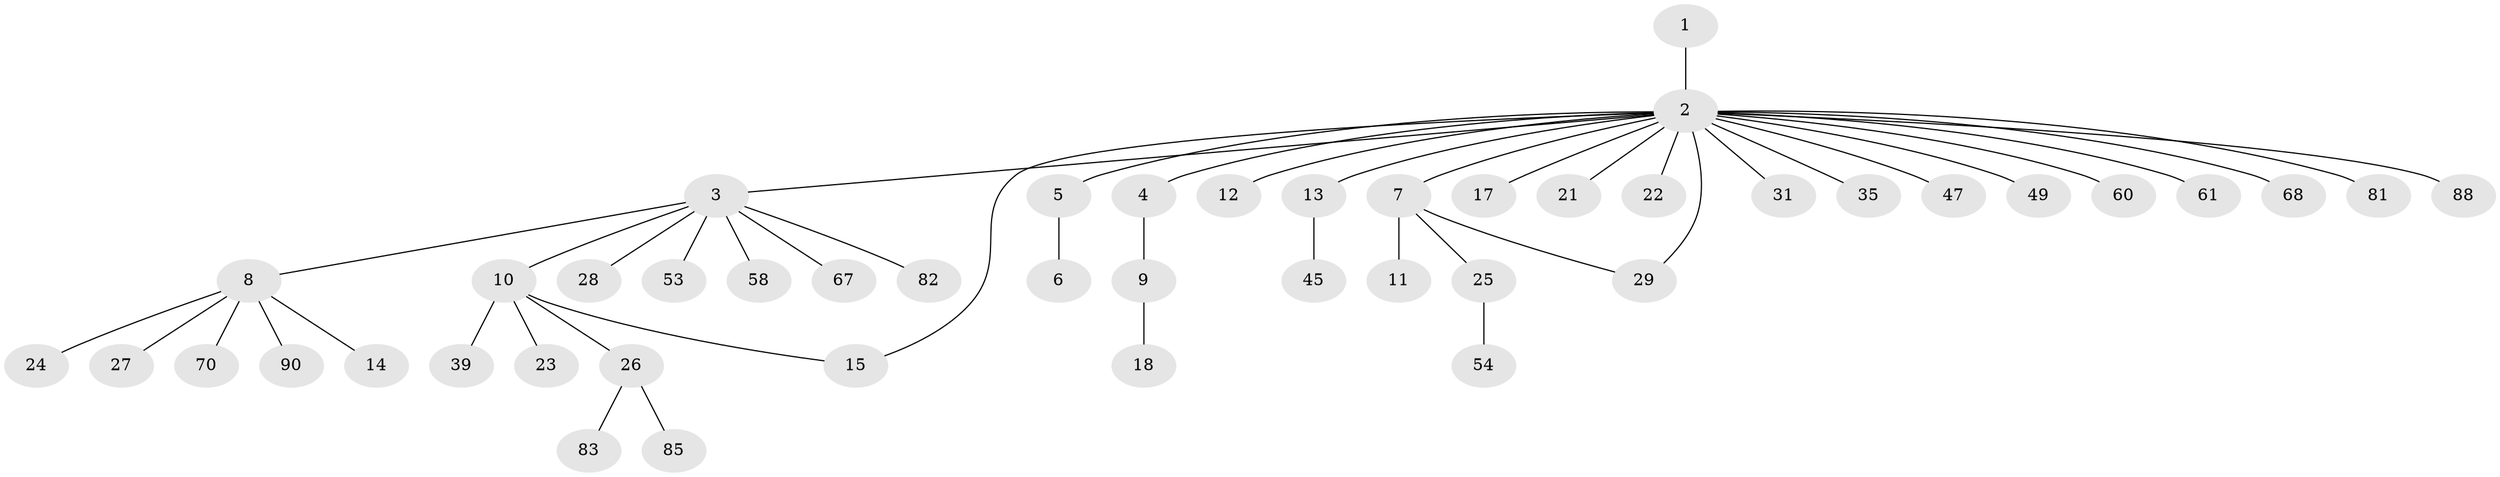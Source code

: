 // original degree distribution, {1: 0.6559139784946236, 21: 0.010752688172043012, 8: 0.021505376344086023, 2: 0.17204301075268819, 5: 0.03225806451612903, 6: 0.010752688172043012, 13: 0.010752688172043012, 3: 0.06451612903225806, 4: 0.021505376344086023}
// Generated by graph-tools (version 1.1) at 2025/14/03/09/25 04:14:21]
// undirected, 46 vertices, 47 edges
graph export_dot {
graph [start="1"]
  node [color=gray90,style=filled];
  1;
  2;
  3;
  4;
  5 [super="+64+71+48"];
  6;
  7 [super="+42+38+78+92+93+20"];
  8;
  9 [super="+63+57+72"];
  10 [super="+19+43+33+40+79+56+34"];
  11;
  12 [super="+84"];
  13 [super="+16"];
  14;
  15 [super="+37+30"];
  17;
  18 [super="+73"];
  21;
  22 [super="+76+44"];
  23 [super="+87"];
  24;
  25 [super="+32"];
  26;
  27 [super="+66+86+50+36"];
  28 [super="+80"];
  29 [super="+91+51"];
  31;
  35;
  39;
  45;
  47 [super="+77"];
  49;
  53 [super="+89"];
  54;
  58;
  60;
  61;
  67;
  68;
  70 [super="+75"];
  81;
  82;
  83;
  85;
  88;
  90;
  1 -- 2;
  2 -- 3;
  2 -- 4;
  2 -- 5;
  2 -- 7;
  2 -- 12;
  2 -- 13;
  2 -- 15;
  2 -- 17;
  2 -- 21;
  2 -- 22;
  2 -- 31;
  2 -- 35;
  2 -- 47;
  2 -- 49;
  2 -- 60;
  2 -- 61;
  2 -- 68;
  2 -- 81;
  2 -- 88;
  2 -- 29;
  3 -- 8;
  3 -- 10;
  3 -- 28;
  3 -- 53;
  3 -- 58;
  3 -- 67;
  3 -- 82;
  4 -- 9;
  5 -- 6;
  7 -- 11;
  7 -- 25;
  7 -- 29;
  8 -- 14;
  8 -- 24;
  8 -- 27;
  8 -- 70;
  8 -- 90;
  9 -- 18;
  10 -- 15;
  10 -- 23;
  10 -- 26;
  10 -- 39;
  13 -- 45;
  25 -- 54;
  26 -- 83;
  26 -- 85;
}
